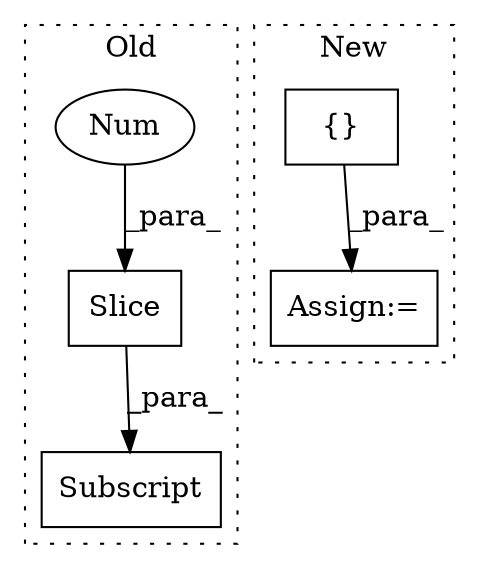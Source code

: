 digraph G {
subgraph cluster0 {
1 [label="Slice" a="80" s="11579" l="4" shape="box"];
3 [label="Num" a="76" s="11580" l="3" shape="ellipse"];
4 [label="Subscript" a="63" s="11556,0" l="29,0" shape="box"];
label = "Old";
style="dotted";
}
subgraph cluster1 {
2 [label="{}" a="59" s="13158,13221" l="1,0" shape="box"];
5 [label="Assign:=" a="68" s="13154" l="4" shape="box"];
label = "New";
style="dotted";
}
1 -> 4 [label="_para_"];
2 -> 5 [label="_para_"];
3 -> 1 [label="_para_"];
}